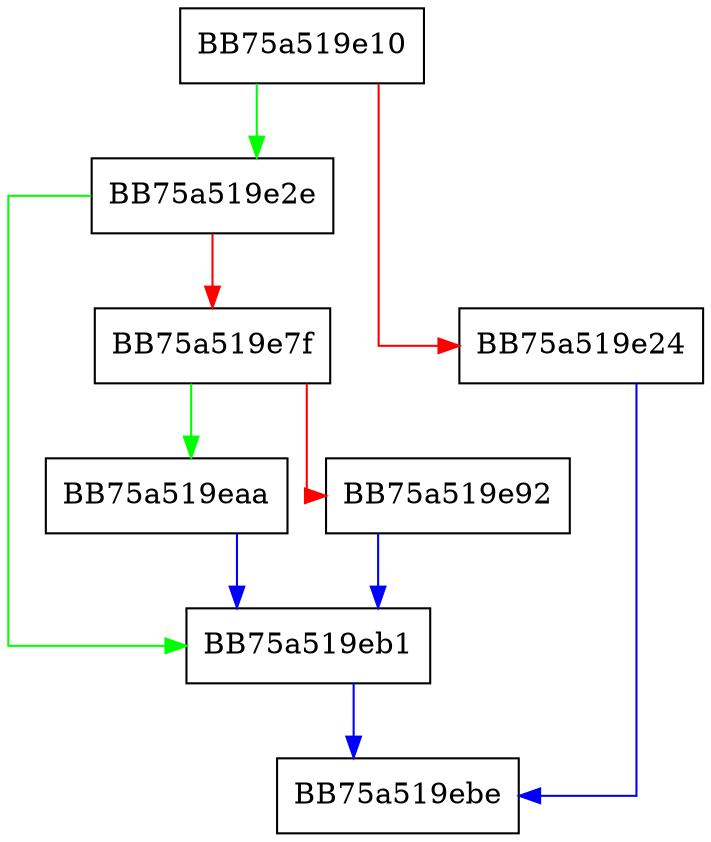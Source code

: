 digraph msil_esc_delegate_load32 {
  node [shape="box"];
  graph [splines=ortho];
  BB75a519e10 -> BB75a519e2e [color="green"];
  BB75a519e10 -> BB75a519e24 [color="red"];
  BB75a519e24 -> BB75a519ebe [color="blue"];
  BB75a519e2e -> BB75a519eb1 [color="green"];
  BB75a519e2e -> BB75a519e7f [color="red"];
  BB75a519e7f -> BB75a519eaa [color="green"];
  BB75a519e7f -> BB75a519e92 [color="red"];
  BB75a519e92 -> BB75a519eb1 [color="blue"];
  BB75a519eaa -> BB75a519eb1 [color="blue"];
  BB75a519eb1 -> BB75a519ebe [color="blue"];
}